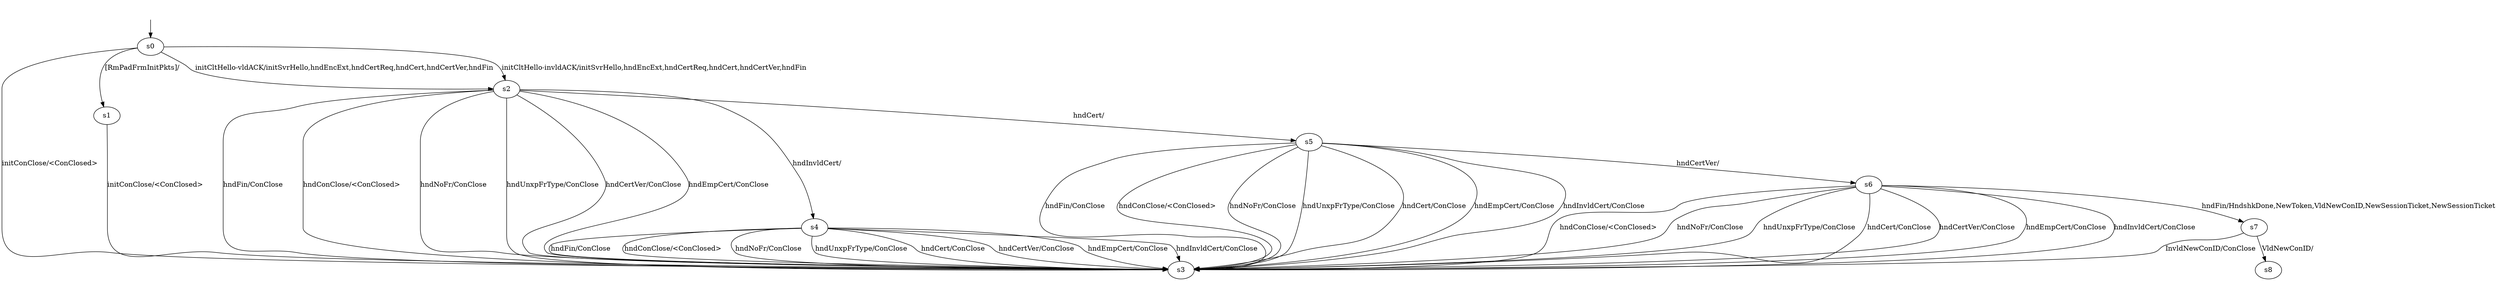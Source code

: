 digraph "../results/google-quicheModels/google-quiche-BWCA-BWCA-0/learnedModel" {
s0 [label=s0];
s1 [label=s1];
s2 [label=s2];
s3 [label=s3];
s4 [label=s4];
s5 [label=s5];
s6 [label=s6];
s7 [label=s7];
s8 [label=s8];
s0 -> s3  [label="initConClose/<ConClosed> "];
s0 -> s2  [label="initCltHello-vldACK/initSvrHello,hndEncExt,hndCertReq,hndCert,hndCertVer,hndFin "];
s0 -> s2  [label="initCltHello-invldACK/initSvrHello,hndEncExt,hndCertReq,hndCert,hndCertVer,hndFin "];
s0 -> s1  [label="[RmPadFrmInitPkts]/ "];
s1 -> s3  [label="initConClose/<ConClosed> "];
s2 -> s3  [label="hndFin/ConClose "];
s2 -> s3  [label="hndConClose/<ConClosed> "];
s2 -> s3  [label="hndNoFr/ConClose "];
s2 -> s3  [label="hndUnxpFrType/ConClose "];
s2 -> s5  [label="hndCert/ "];
s2 -> s3  [label="hndCertVer/ConClose "];
s2 -> s3  [label="hndEmpCert/ConClose "];
s2 -> s4  [label="hndInvldCert/ "];
s4 -> s3  [label="hndFin/ConClose "];
s4 -> s3  [label="hndConClose/<ConClosed> "];
s4 -> s3  [label="hndNoFr/ConClose "];
s4 -> s3  [label="hndUnxpFrType/ConClose "];
s4 -> s3  [label="hndCert/ConClose "];
s4 -> s3  [label="hndCertVer/ConClose "];
s4 -> s3  [label="hndEmpCert/ConClose "];
s4 -> s3  [label="hndInvldCert/ConClose "];
s5 -> s3  [label="hndFin/ConClose "];
s5 -> s3  [label="hndConClose/<ConClosed> "];
s5 -> s3  [label="hndNoFr/ConClose "];
s5 -> s3  [label="hndUnxpFrType/ConClose "];
s5 -> s3  [label="hndCert/ConClose "];
s5 -> s6  [label="hndCertVer/ "];
s5 -> s3  [label="hndEmpCert/ConClose "];
s5 -> s3  [label="hndInvldCert/ConClose "];
s6 -> s7  [label="hndFin/HndshkDone,NewToken,VldNewConID,NewSessionTicket,NewSessionTicket "];
s6 -> s3  [label="hndConClose/<ConClosed> "];
s6 -> s3  [label="hndNoFr/ConClose "];
s6 -> s3  [label="hndUnxpFrType/ConClose "];
s6 -> s3  [label="hndCert/ConClose "];
s6 -> s3  [label="hndCertVer/ConClose "];
s6 -> s3  [label="hndEmpCert/ConClose "];
s6 -> s3  [label="hndInvldCert/ConClose "];
s7 -> s8  [label="VldNewConID/ "];
s7 -> s3  [label="InvldNewConID/ConClose "];
__start0 [label="", shape=none];
__start0 -> s0  [label=""];
}
